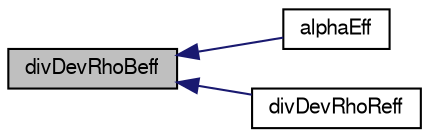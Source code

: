 digraph "divDevRhoBeff"
{
  bgcolor="transparent";
  edge [fontname="FreeSans",fontsize="10",labelfontname="FreeSans",labelfontsize="10"];
  node [fontname="FreeSans",fontsize="10",shape=record];
  rankdir="LR";
  Node781 [label="divDevRhoBeff",height=0.2,width=0.4,color="black", fillcolor="grey75", style="filled", fontcolor="black"];
  Node781 -> Node782 [dir="back",color="midnightblue",fontsize="10",style="solid",fontname="FreeSans"];
  Node782 [label="alphaEff",height=0.2,width=0.4,color="black",URL="$a30634.html#afdd253c357bbd895b2c6dc0cb46db2b1",tooltip="Return the effective turbulence thermal diffusivity for a patch. "];
  Node781 -> Node783 [dir="back",color="midnightblue",fontsize="10",style="solid",fontname="FreeSans"];
  Node783 [label="divDevRhoReff",height=0.2,width=0.4,color="black",URL="$a30634.html#a70c6f2b264bc57f5151c900cb136bb20",tooltip="Return the source term for the momentum equation. "];
}
